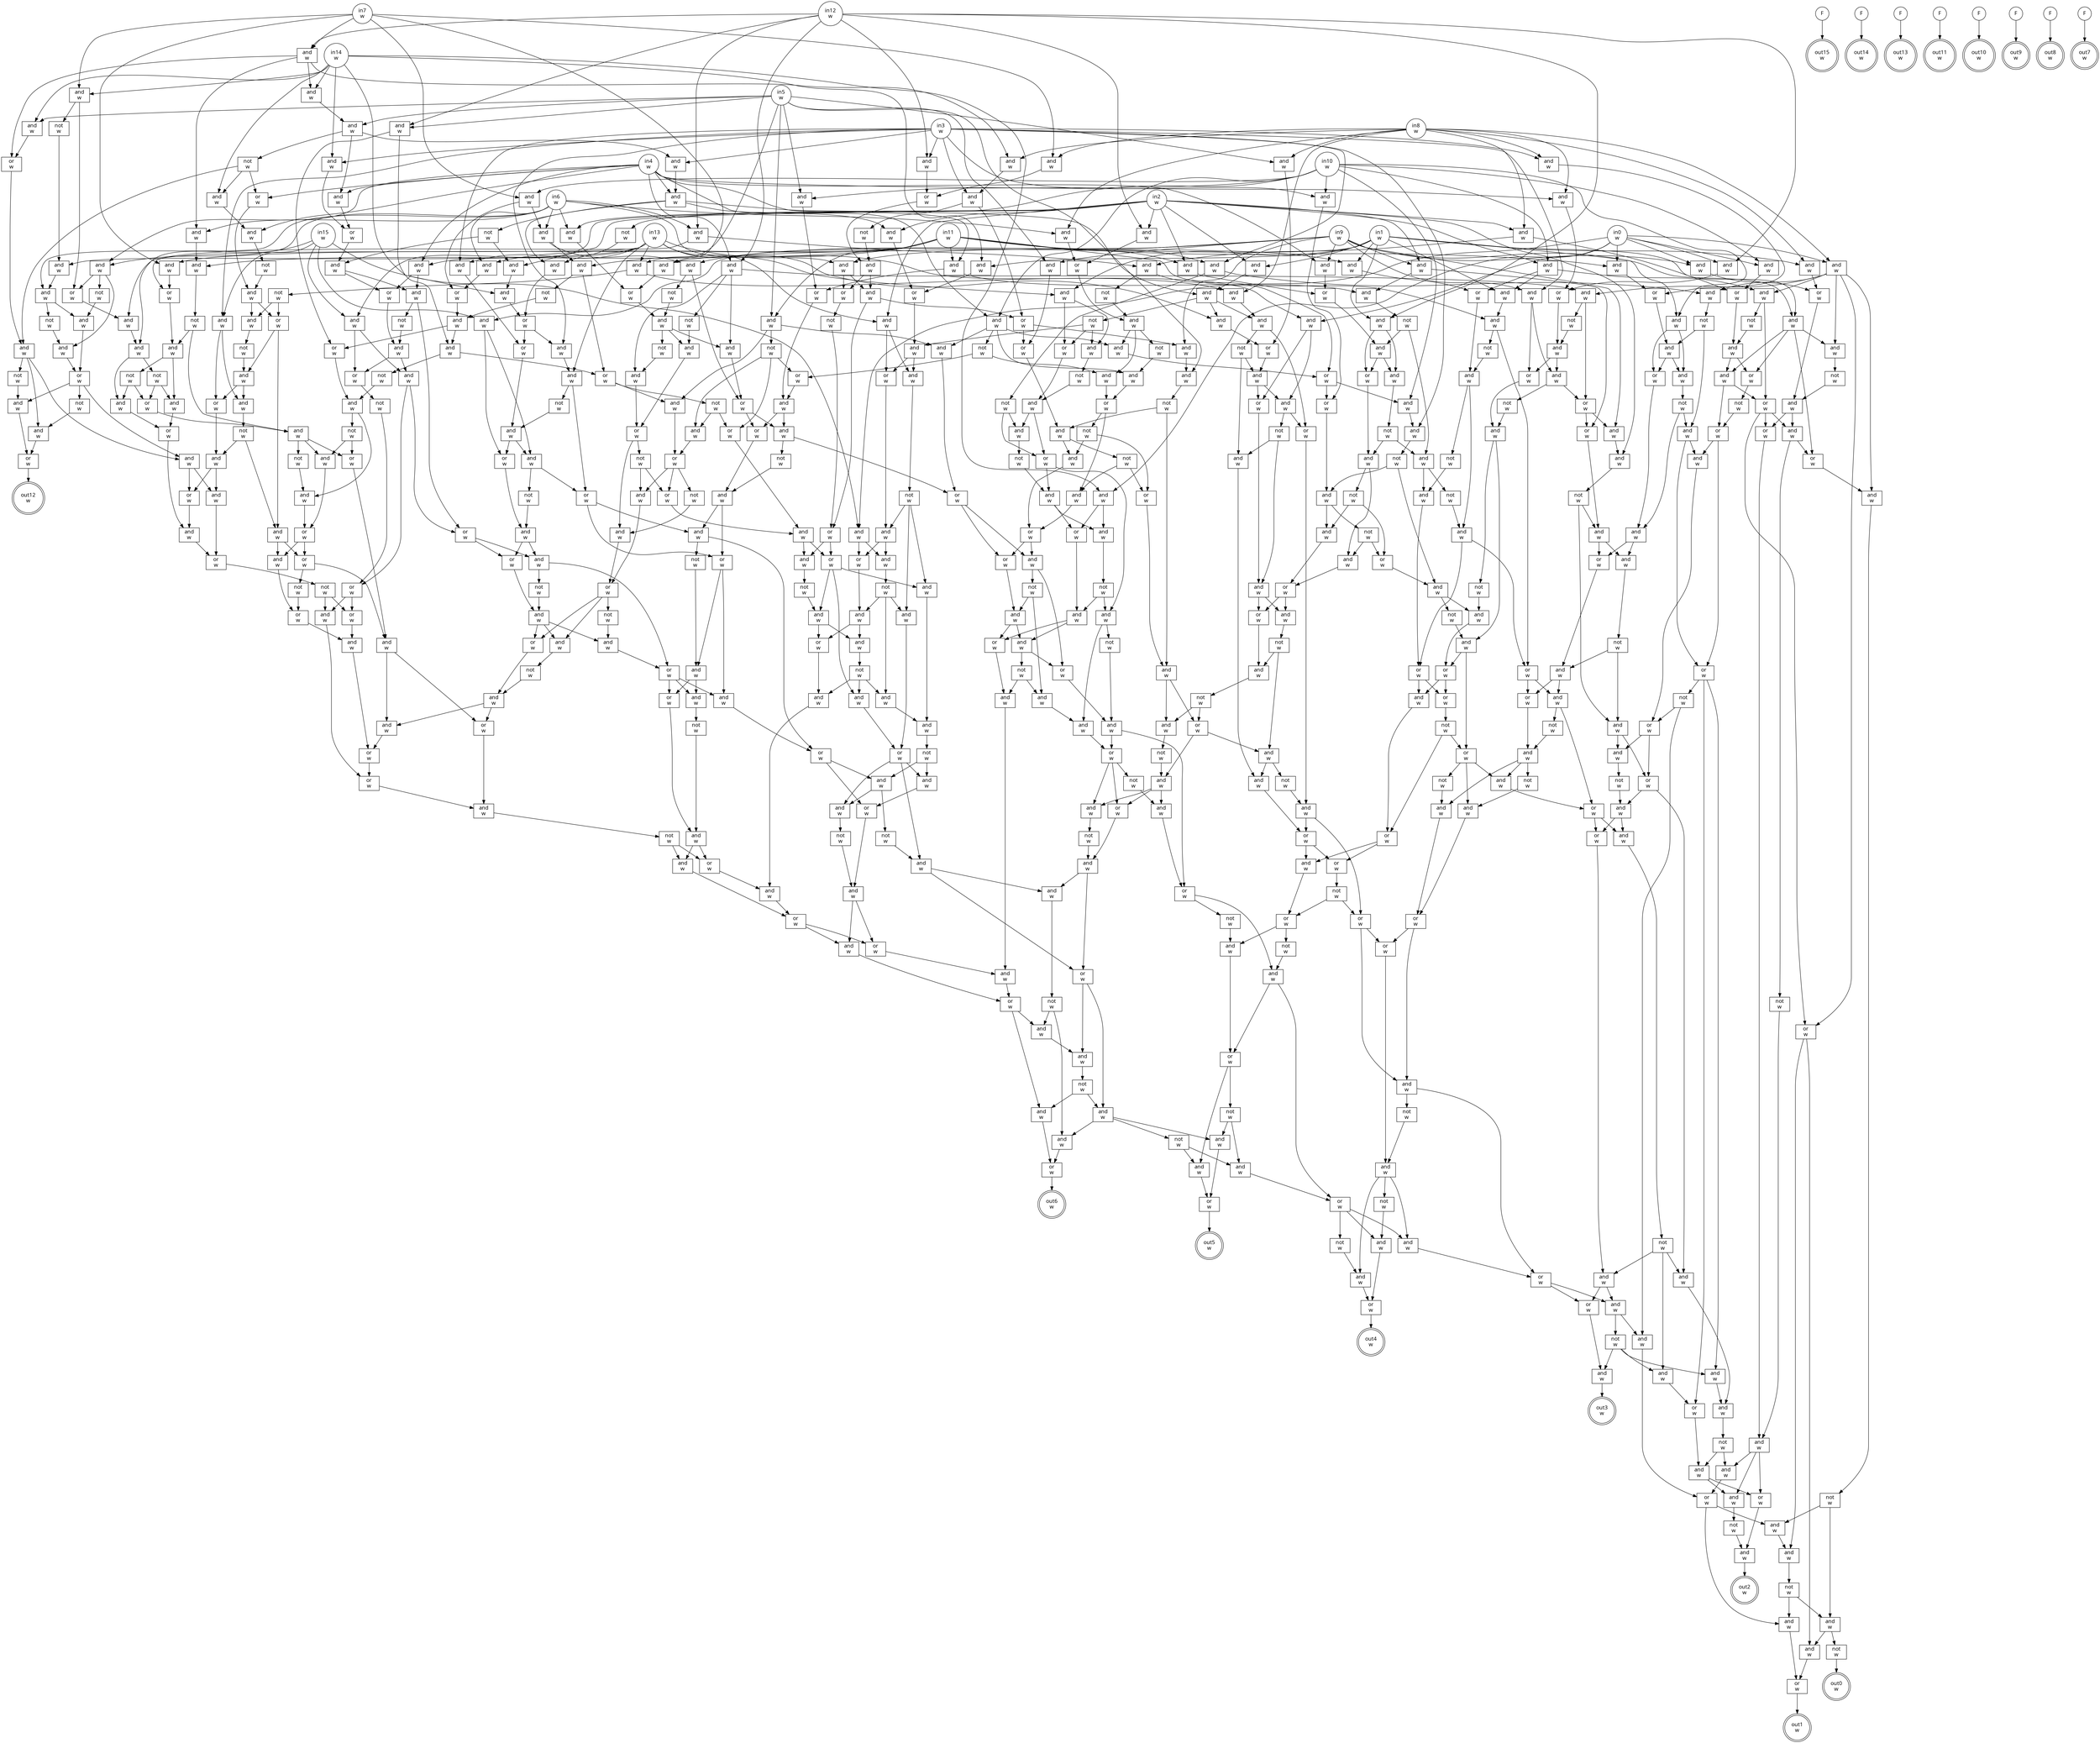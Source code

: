 digraph circuit{
	node [style = filled, fillcolor = white,shape=rect, fontname=geneva]
	g0 [label="in0\nw",shape=circle,fillcolor=white]
	g1 [label="in1\nw",shape=circle,fillcolor=white]
	g2 [label="in2\nw",shape=circle,fillcolor=white]
	g3 [label="in3\nw",shape=circle,fillcolor=white]
	g4 [label="in4\nw",shape=circle,fillcolor=white]
	g5 [label="in5\nw",shape=circle,fillcolor=white]
	g6 [label="in6\nw",shape=circle,fillcolor=white]
	g7 [label="in7\nw",shape=circle,fillcolor=white]
	g8 [label="in8\nw",shape=circle,fillcolor=white]
	g9 [label="in9\nw",shape=circle,fillcolor=white]
	g10 [label="in10\nw",shape=circle,fillcolor=white]
	g11 [label="in11\nw",shape=circle,fillcolor=white]
	g12 [label="in12\nw",shape=circle,fillcolor=white]
	g13 [label="in13\nw",shape=circle,fillcolor=white]
	g14 [label="in14\nw",shape=circle,fillcolor=white]
	g15 [label="in15\nw",shape=circle,fillcolor=white]
	g16 [label="F",shape=circle,fillcolor=white]
	g17 [label="F",shape=circle,fillcolor=white]
	g18 [label="F",shape=circle,fillcolor=white]
	g19 [label="F",shape=circle,fillcolor=white]
	g20 [label="F",shape=circle,fillcolor=white]
	g21 [label="F",shape=circle,fillcolor=white]
	g22 [label="F",shape=circle,fillcolor=white]
	g23 [label="F",shape=circle,fillcolor=white]
	g24 [label="and\nw",fillcolor=white]
	g25 [label="not\nw",fillcolor=white]
	g26 [label="and\nw",fillcolor=white]
	g27 [label="and\nw",fillcolor=white]
	g28 [label="and\nw",fillcolor=white]
	g29 [label="and\nw",fillcolor=white]
	g30 [label="and\nw",fillcolor=white]
	g31 [label="and\nw",fillcolor=white]
	g32 [label="and\nw",fillcolor=white]
	g33 [label="and\nw",fillcolor=white]
	g34 [label="and\nw",fillcolor=white]
	g35 [label="not\nw",fillcolor=white]
	g36 [label="and\nw",fillcolor=white]
	g37 [label="and\nw",fillcolor=white]
	g38 [label="not\nw",fillcolor=white]
	g39 [label="and\nw",fillcolor=white]
	g40 [label="not\nw",fillcolor=white]
	g41 [label="and\nw",fillcolor=white]
	g42 [label="or\nw",fillcolor=white]
	g43 [label="and\nw",fillcolor=white]
	g44 [label="and\nw",fillcolor=white]
	g45 [label="or\nw",fillcolor=white]
	g46 [label="and\nw",fillcolor=white]
	g47 [label="not\nw",fillcolor=white]
	g48 [label="and\nw",fillcolor=white]
	g49 [label="and\nw",fillcolor=white]
	g50 [label="and\nw",fillcolor=white]
	g51 [label="or\nw",fillcolor=white]
	g52 [label="and\nw",fillcolor=white]
	g53 [label="and\nw",fillcolor=white]
	g54 [label="not\nw",fillcolor=white]
	g55 [label="and\nw",fillcolor=white]
	g56 [label="not\nw",fillcolor=white]
	g57 [label="and\nw",fillcolor=white]
	g58 [label="not\nw",fillcolor=white]
	g59 [label="and\nw",fillcolor=white]
	g60 [label="and\nw",fillcolor=white]
	g61 [label="or\nw",fillcolor=white]
	g62 [label="and\nw",fillcolor=white]
	g63 [label="not\nw",fillcolor=white]
	g64 [label="and\nw",fillcolor=white]
	g65 [label="not\nw",fillcolor=white]
	g66 [label="and\nw",fillcolor=white]
	g67 [label="and\nw",fillcolor=white]
	g68 [label="or\nw",fillcolor=white]
	g69 [label="and\nw",fillcolor=white]
	g70 [label="not\nw",fillcolor=white]
	g71 [label="or\nw",fillcolor=white]
	g72 [label="and\nw",fillcolor=white]
	g73 [label="or\nw",fillcolor=white]
	g74 [label="not\nw",fillcolor=white]
	g75 [label="not\nw",fillcolor=white]
	g76 [label="or\nw",fillcolor=white]
	g77 [label="and\nw",fillcolor=white]
	g78 [label="not\nw",fillcolor=white]
	g79 [label="and\nw",fillcolor=white]
	g80 [label="and\nw",fillcolor=white]
	g81 [label="and\nw",fillcolor=white]
	g82 [label="and\nw",fillcolor=white]
	g83 [label="and\nw",fillcolor=white]
	g84 [label="not\nw",fillcolor=white]
	g85 [label="and\nw",fillcolor=white]
	g86 [label="and\nw",fillcolor=white]
	g87 [label="or\nw",fillcolor=white]
	g88 [label="and\nw",fillcolor=white]
	g89 [label="and\nw",fillcolor=white]
	g90 [label="and\nw",fillcolor=white]
	g91 [label="not\nw",fillcolor=white]
	g92 [label="or\nw",fillcolor=white]
	g93 [label="and\nw",fillcolor=white]
	g94 [label="or\nw",fillcolor=white]
	g95 [label="and\nw",fillcolor=white]
	g96 [label="not\nw",fillcolor=white]
	g97 [label="and\nw",fillcolor=white]
	g98 [label="or\nw",fillcolor=white]
	g99 [label="and\nw",fillcolor=white]
	g100 [label="or\nw",fillcolor=white]
	g101 [label="not\nw",fillcolor=white]
	g102 [label="and\nw",fillcolor=white]
	g103 [label="or\nw",fillcolor=white]
	g104 [label="and\nw",fillcolor=white]
	g105 [label="and\nw",fillcolor=white]
	g106 [label="not\nw",fillcolor=white]
	g107 [label="and\nw",fillcolor=white]
	g108 [label="or\nw",fillcolor=white]
	g109 [label="and\nw",fillcolor=white]
	g110 [label="and\nw",fillcolor=white]
	g111 [label="and\nw",fillcolor=white]
	g112 [label="or\nw",fillcolor=white]
	g113 [label="not\nw",fillcolor=white]
	g114 [label="and\nw",fillcolor=white]
	g115 [label="or\nw",fillcolor=white]
	g116 [label="and\nw",fillcolor=white]
	g117 [label="not\nw",fillcolor=white]
	g118 [label="or\nw",fillcolor=white]
	g119 [label="and\nw",fillcolor=white]
	g120 [label="and\nw",fillcolor=white]
	g121 [label="or\nw",fillcolor=white]
	g122 [label="not\nw",fillcolor=white]
	g123 [label="and\nw",fillcolor=white]
	g124 [label="or\nw",fillcolor=white]
	g125 [label="and\nw",fillcolor=white]
	g126 [label="and\nw",fillcolor=white]
	g127 [label="not\nw",fillcolor=white]
	g128 [label="or\nw",fillcolor=white]
	g129 [label="and\nw",fillcolor=white]
	g130 [label="and\nw",fillcolor=white]
	g131 [label="or\nw",fillcolor=white]
	g132 [label="not\nw",fillcolor=white]
	g133 [label="or\nw",fillcolor=white]
	g134 [label="and\nw",fillcolor=white]
	g135 [label="and\nw",fillcolor=white]
	g136 [label="and\nw",fillcolor=white]
	g137 [label="and\nw",fillcolor=white]
	g138 [label="and\nw",fillcolor=white]
	g139 [label="not\nw",fillcolor=white]
	g140 [label="or\nw",fillcolor=white]
	g141 [label="and\nw",fillcolor=white]
	g142 [label="or\nw",fillcolor=white]
	g143 [label="and\nw",fillcolor=white]
	g144 [label="not\nw",fillcolor=white]
	g145 [label="and\nw",fillcolor=white]
	g146 [label="and\nw",fillcolor=white]
	g147 [label="and\nw",fillcolor=white]
	g148 [label="and\nw",fillcolor=white]
	g149 [label="not\nw",fillcolor=white]
	g150 [label="and\nw",fillcolor=white]
	g151 [label="or\nw",fillcolor=white]
	g152 [label="and\nw",fillcolor=white]
	g153 [label="not\nw",fillcolor=white]
	g154 [label="and\nw",fillcolor=white]
	g155 [label="and\nw",fillcolor=white]
	g156 [label="or\nw",fillcolor=white]
	g157 [label="or\nw",fillcolor=white]
	g158 [label="and\nw",fillcolor=white]
	g159 [label="and\nw",fillcolor=white]
	g160 [label="not\nw",fillcolor=white]
	g161 [label="and\nw",fillcolor=white]
	g162 [label="not\nw",fillcolor=white]
	g163 [label="or\nw",fillcolor=white]
	g164 [label="not\nw",fillcolor=white]
	g165 [label="or\nw",fillcolor=white]
	g166 [label="or\nw",fillcolor=white]
	g167 [label="and\nw",fillcolor=white]
	g168 [label="not\nw",fillcolor=white]
	g169 [label="and\nw",fillcolor=white]
	g170 [label="and\nw",fillcolor=white]
	g171 [label="and\nw",fillcolor=white]
	g172 [label="or\nw",fillcolor=white]
	g173 [label="and\nw",fillcolor=white]
	g174 [label="and\nw",fillcolor=white]
	g175 [label="not\nw",fillcolor=white]
	g176 [label="or\nw",fillcolor=white]
	g177 [label="and\nw",fillcolor=white]
	g178 [label="and\nw",fillcolor=white]
	g179 [label="not\nw",fillcolor=white]
	g180 [label="and\nw",fillcolor=white]
	g181 [label="and\nw",fillcolor=white]
	g182 [label="and\nw",fillcolor=white]
	g183 [label="not\nw",fillcolor=white]
	g184 [label="and\nw",fillcolor=white]
	g185 [label="or\nw",fillcolor=white]
	g186 [label="and\nw",fillcolor=white]
	g187 [label="not\nw",fillcolor=white]
	g188 [label="and\nw",fillcolor=white]
	g189 [label="or\nw",fillcolor=white]
	g190 [label="or\nw",fillcolor=white]
	g191 [label="and\nw",fillcolor=white]
	g192 [label="and\nw",fillcolor=white]
	g193 [label="or\nw",fillcolor=white]
	g194 [label="and\nw",fillcolor=white]
	g195 [label="or\nw",fillcolor=white]
	g196 [label="not\nw",fillcolor=white]
	g197 [label="and\nw",fillcolor=white]
	g198 [label="and\nw",fillcolor=white]
	g199 [label="and\nw",fillcolor=white]
	g200 [label="and\nw",fillcolor=white]
	g201 [label="and\nw",fillcolor=white]
	g202 [label="and\nw",fillcolor=white]
	g203 [label="and\nw",fillcolor=white]
	g204 [label="and\nw",fillcolor=white]
	g205 [label="or\nw",fillcolor=white]
	g206 [label="or\nw",fillcolor=white]
	g207 [label="not\nw",fillcolor=white]
	g208 [label="or\nw",fillcolor=white]
	g209 [label="and\nw",fillcolor=white]
	g210 [label="or\nw",fillcolor=white]
	g211 [label="and\nw",fillcolor=white]
	g212 [label="and\nw",fillcolor=white]
	g213 [label="or\nw",fillcolor=white]
	g214 [label="and\nw",fillcolor=white]
	g215 [label="and\nw",fillcolor=white]
	g216 [label="not\nw",fillcolor=white]
	g217 [label="and\nw",fillcolor=white]
	g218 [label="and\nw",fillcolor=white]
	g219 [label="and\nw",fillcolor=white]
	g220 [label="or\nw",fillcolor=white]
	g221 [label="and\nw",fillcolor=white]
	g222 [label="and\nw",fillcolor=white]
	g223 [label="not\nw",fillcolor=white]
	g224 [label="or\nw",fillcolor=white]
	g225 [label="and\nw",fillcolor=white]
	g226 [label="not\nw",fillcolor=white]
	g227 [label="not\nw",fillcolor=white]
	g228 [label="and\nw",fillcolor=white]
	g229 [label="or\nw",fillcolor=white]
	g230 [label="and\nw",fillcolor=white]
	g231 [label="not\nw",fillcolor=white]
	g232 [label="and\nw",fillcolor=white]
	g233 [label="or\nw",fillcolor=white]
	g234 [label="and\nw",fillcolor=white]
	g235 [label="not\nw",fillcolor=white]
	g236 [label="or\nw",fillcolor=white]
	g237 [label="and\nw",fillcolor=white]
	g238 [label="or\nw",fillcolor=white]
	g239 [label="and\nw",fillcolor=white]
	g240 [label="and\nw",fillcolor=white]
	g241 [label="or\nw",fillcolor=white]
	g242 [label="and\nw",fillcolor=white]
	g243 [label="and\nw",fillcolor=white]
	g244 [label="not\nw",fillcolor=white]
	g245 [label="and\nw",fillcolor=white]
	g246 [label="and\nw",fillcolor=white]
	g247 [label="not\nw",fillcolor=white]
	g248 [label="and\nw",fillcolor=white]
	g249 [label="or\nw",fillcolor=white]
	g250 [label="and\nw",fillcolor=white]
	g251 [label="and\nw",fillcolor=white]
	g252 [label="not\nw",fillcolor=white]
	g253 [label="or\nw",fillcolor=white]
	g254 [label="and\nw",fillcolor=white]
	g255 [label="and\nw",fillcolor=white]
	g256 [label="or\nw",fillcolor=white]
	g257 [label="and\nw",fillcolor=white]
	g258 [label="and\nw",fillcolor=white]
	g259 [label="and\nw",fillcolor=white]
	g260 [label="or\nw",fillcolor=white]
	g261 [label="and\nw",fillcolor=white]
	g262 [label="not\nw",fillcolor=white]
	g263 [label="and\nw",fillcolor=white]
	g264 [label="not\nw",fillcolor=white]
	g265 [label="and\nw",fillcolor=white]
	g266 [label="and\nw",fillcolor=white]
	g267 [label="not\nw",fillcolor=white]
	g268 [label="and\nw",fillcolor=white]
	g269 [label="or\nw",fillcolor=white]
	g270 [label="and\nw",fillcolor=white]
	g271 [label="and\nw",fillcolor=white]
	g272 [label="and\nw",fillcolor=white]
	g273 [label="or\nw",fillcolor=white]
	g274 [label="or\nw",fillcolor=white]
	g275 [label="and\nw",fillcolor=white]
	g276 [label="not\nw",fillcolor=white]
	g277 [label="and\nw",fillcolor=white]
	g278 [label="not\nw",fillcolor=white]
	g279 [label="or\nw",fillcolor=white]
	g280 [label="and\nw",fillcolor=white]
	g281 [label="and\nw",fillcolor=white]
	g282 [label="not\nw",fillcolor=white]
	g283 [label="or\nw",fillcolor=white]
	g284 [label="and\nw",fillcolor=white]
	g285 [label="and\nw",fillcolor=white]
	g286 [label="or\nw",fillcolor=white]
	g287 [label="and\nw",fillcolor=white]
	g288 [label="or\nw",fillcolor=white]
	g289 [label="or\nw",fillcolor=white]
	g290 [label="and\nw",fillcolor=white]
	g291 [label="not\nw",fillcolor=white]
	g292 [label="and\nw",fillcolor=white]
	g293 [label="or\nw",fillcolor=white]
	g294 [label="and\nw",fillcolor=white]
	g295 [label="not\nw",fillcolor=white]
	g296 [label="and\nw",fillcolor=white]
	g297 [label="or\nw",fillcolor=white]
	g298 [label="and\nw",fillcolor=white]
	g299 [label="or\nw",fillcolor=white]
	g300 [label="or\nw",fillcolor=white]
	g301 [label="and\nw",fillcolor=white]
	g302 [label="not\nw",fillcolor=white]
	g303 [label="or\nw",fillcolor=white]
	g304 [label="and\nw",fillcolor=white]
	g305 [label="and\nw",fillcolor=white]
	g306 [label="or\nw",fillcolor=white]
	g307 [label="and\nw",fillcolor=white]
	g308 [label="not\nw",fillcolor=white]
	g309 [label="and\nw",fillcolor=white]
	g310 [label="or\nw",fillcolor=white]
	g311 [label="and\nw",fillcolor=white]
	g312 [label="not\nw",fillcolor=white]
	g313 [label="and\nw",fillcolor=white]
	g314 [label="and\nw",fillcolor=white]
	g315 [label="and\nw",fillcolor=white]
	g316 [label="not\nw",fillcolor=white]
	g317 [label="and\nw",fillcolor=white]
	g318 [label="not\nw",fillcolor=white]
	g319 [label="or\nw",fillcolor=white]
	g320 [label="and\nw",fillcolor=white]
	g321 [label="and\nw",fillcolor=white]
	g322 [label="not\nw",fillcolor=white]
	g323 [label="and\nw",fillcolor=white]
	g324 [label="or\nw",fillcolor=white]
	g325 [label="or\nw",fillcolor=white]
	g326 [label="and\nw",fillcolor=white]
	g327 [label="not\nw",fillcolor=white]
	g328 [label="and\nw",fillcolor=white]
	g329 [label="and\nw",fillcolor=white]
	g330 [label="not\nw",fillcolor=white]
	g331 [label="and\nw",fillcolor=white]
	g332 [label="or\nw",fillcolor=white]
	g333 [label="and\nw",fillcolor=white]
	g334 [label="and\nw",fillcolor=white]
	g335 [label="or\nw",fillcolor=white]
	g336 [label="not\nw",fillcolor=white]
	g337 [label="and\nw",fillcolor=white]
	g338 [label="or\nw",fillcolor=white]
	g339 [label="and\nw",fillcolor=white]
	g340 [label="and\nw",fillcolor=white]
	g341 [label="and\nw",fillcolor=white]
	g342 [label="and\nw",fillcolor=white]
	g343 [label="or\nw",fillcolor=white]
	g344 [label="and\nw",fillcolor=white]
	g345 [label="not\nw",fillcolor=white]
	g346 [label="and\nw",fillcolor=white]
	g347 [label="and\nw",fillcolor=white]
	g348 [label="not\nw",fillcolor=white]
	g349 [label="and\nw",fillcolor=white]
	g350 [label="or\nw",fillcolor=white]
	g351 [label="and\nw",fillcolor=white]
	g352 [label="and\nw",fillcolor=white]
	g353 [label="or\nw",fillcolor=white]
	g354 [label="and\nw",fillcolor=white]
	g355 [label="or\nw",fillcolor=white]
	g356 [label="and\nw",fillcolor=white]
	g357 [label="and\nw",fillcolor=white]
	g358 [label="not\nw",fillcolor=white]
	g359 [label="and\nw",fillcolor=white]
	g360 [label="and\nw",fillcolor=white]
	g361 [label="not\nw",fillcolor=white]
	g362 [label="not\nw",fillcolor=white]
	g363 [label="and\nw",fillcolor=white]
	g364 [label="and\nw",fillcolor=white]
	g365 [label="or\nw",fillcolor=white]
	g366 [label="and\nw",fillcolor=white]
	g367 [label="or\nw",fillcolor=white]
	g368 [label="and\nw",fillcolor=white]
	g369 [label="and\nw",fillcolor=white]
	g370 [label="or\nw",fillcolor=white]
	g371 [label="and\nw",fillcolor=white]
	g372 [label="not\nw",fillcolor=white]
	g373 [label="and\nw",fillcolor=white]
	g374 [label="and\nw",fillcolor=white]
	g375 [label="or\nw",fillcolor=white]
	g376 [label="not\nw",fillcolor=white]
	g377 [label="and\nw",fillcolor=white]
	g378 [label="or\nw",fillcolor=white]
	g379 [label="and\nw",fillcolor=white]
	g380 [label="and\nw",fillcolor=white]
	g381 [label="or\nw",fillcolor=white]
	g382 [label="and\nw",fillcolor=white]
	g383 [label="and\nw",fillcolor=white]
	g384 [label="not\nw",fillcolor=white]
	g385 [label="and\nw",fillcolor=white]
	g386 [label="or\nw",fillcolor=white]
	g387 [label="not\nw",fillcolor=white]
	g388 [label="and\nw",fillcolor=white]
	g389 [label="and\nw",fillcolor=white]
	g390 [label="or\nw",fillcolor=white]
	g391 [label="not\nw",fillcolor=white]
	g392 [label="and\nw",fillcolor=white]
	g393 [label="or\nw",fillcolor=white]
	g394 [label="and\nw",fillcolor=white]
	g395 [label="and\nw",fillcolor=white]
	g396 [label="not\nw",fillcolor=white]
	g397 [label="or\nw",fillcolor=white]
	g398 [label="and\nw",fillcolor=white]
	g399 [label="not\nw",fillcolor=white]
	g400 [label="or\nw",fillcolor=white]
	g401 [label="and\nw",fillcolor=white]
	g402 [label="and\nw",fillcolor=white]
	g403 [label="not\nw",fillcolor=white]
	g404 [label="and\nw",fillcolor=white]
	g405 [label="or\nw",fillcolor=white]
	g406 [label="and\nw",fillcolor=white]
	g407 [label="not\nw",fillcolor=white]
	g408 [label="and\nw",fillcolor=white]
	g409 [label="or\nw",fillcolor=white]
	g410 [label="and\nw",fillcolor=white]
	g411 [label="not\nw",fillcolor=white]
	g412 [label="and\nw",fillcolor=white]
	g413 [label="and\nw",fillcolor=white]
	g414 [label="not\nw",fillcolor=white]
	g415 [label="and\nw",fillcolor=white]
	g416 [label="or\nw",fillcolor=white]
	g417 [label="and\nw",fillcolor=white]
	g418 [label="not\nw",fillcolor=white]
	g419 [label="and\nw",fillcolor=white]
	g420 [label="and\nw",fillcolor=white]
	g421 [label="and\nw",fillcolor=white]
	g422 [label="or\nw",fillcolor=white]
	g423 [label="not\nw",fillcolor=white]
	g424 [label="and\nw",fillcolor=white]
	g425 [label="or\nw",fillcolor=white]
	g426 [label="not\nw",fillcolor=white]
	g427 [label="and\nw",fillcolor=white]
	g428 [label="or\nw",fillcolor=white]
	g429 [label="and\nw",fillcolor=white]
	g430 [label="and\nw",fillcolor=white]
	g431 [label="not\nw",fillcolor=white]
	g432 [label="and\nw",fillcolor=white]
	g433 [label="and\nw",fillcolor=white]
	g434 [label="or\nw",fillcolor=white]
	g435 [label="and\nw",fillcolor=white]
	g436 [label="and\nw",fillcolor=white]
	g437 [label="not\nw",fillcolor=white]
	g438 [label="or\nw",fillcolor=white]
	g439 [label="and\nw",fillcolor=white]
	g440 [label="not\nw",fillcolor=white]
	g441 [label="or\nw",fillcolor=white]
	g442 [label="and\nw",fillcolor=white]
	g443 [label="and\nw",fillcolor=white]
	g444 [label="not\nw",fillcolor=white]
	g445 [label="and\nw",fillcolor=white]
	g446 [label="or\nw",fillcolor=white]
	g447 [label="or\nw",fillcolor=white]
	g448 [label="not\nw",fillcolor=white]
	g449 [label="or\nw",fillcolor=white]
	g450 [label="not\nw",fillcolor=white]
	g451 [label="and\nw",fillcolor=white]
	g452 [label="or\nw",fillcolor=white]
	g453 [label="or\nw",fillcolor=white]
	g454 [label="not\nw",fillcolor=white]
	g455 [label="or\nw",fillcolor=white]
	g456 [label="and\nw",fillcolor=white]
	g457 [label="or\nw",fillcolor=white]
	g458 [label="and\nw",fillcolor=white]
	g459 [label="not\nw",fillcolor=white]
	g460 [label="and\nw",fillcolor=white]
	g461 [label="or\nw",fillcolor=white]
	g462 [label="and\nw",fillcolor=white]
	g463 [label="not\nw",fillcolor=white]
	g464 [label="and\nw",fillcolor=white]
	g465 [label="or\nw",fillcolor=white]
	g466 [label="and\nw",fillcolor=white]
	g467 [label="or\nw",fillcolor=white]
	g468 [label="not\nw",fillcolor=white]
	g469 [label="and\nw",fillcolor=white]
	g470 [label="not\nw",fillcolor=white]
	g471 [label="and\nw",fillcolor=white]
	g472 [label="not\nw",fillcolor=white]
	g473 [label="and\nw",fillcolor=white]
	g474 [label="not\nw",fillcolor=white]
	g475 [label="and\nw",fillcolor=white]
	g476 [label="or\nw",fillcolor=white]
	g477 [label="and\nw",fillcolor=white]
	g478 [label="and\nw",fillcolor=white]
	g479 [label="not\nw",fillcolor=white]
	g480 [label="and\nw",fillcolor=white]
	g481 [label="or\nw",fillcolor=white]
	g482 [label="and\nw",fillcolor=white]
	g483 [label="and\nw",fillcolor=white]
	g484 [label="not\nw",fillcolor=white]
	g485 [label="and\nw",fillcolor=white]
	g486 [label="or\nw",fillcolor=white]
	g487 [label="and\nw",fillcolor=white]
	g488 [label="and\nw",fillcolor=white]
	g489 [label="not\nw",fillcolor=white]
	g490 [label="or\nw",fillcolor=white]
	g491 [label="and\nw",fillcolor=white]
	g492 [label="and\nw",fillcolor=white]
	g493 [label="and\nw",fillcolor=white]
	g494 [label="or\nw",fillcolor=white]
	g495 [label="not\nw",fillcolor=white]
	g496 [label="and\nw",fillcolor=white]
	g497 [label="or\nw",fillcolor=white]
	g498 [label="or\nw",fillcolor=white]
	g499 [label="and\nw",fillcolor=white]
	g500 [label="not\nw",fillcolor=white]
	g501 [label="and\nw",fillcolor=white]
	g502 [label="and\nw",fillcolor=white]
	g503 [label="and\nw",fillcolor=white]
	g504 [label="or\nw",fillcolor=white]
	g505 [label="not\nw",fillcolor=white]
	g506 [label="and\nw",fillcolor=white]
	g507 [label="or\nw",fillcolor=white]
	g508 [label="and\nw",fillcolor=white]
	g509 [label="or\nw",fillcolor=white]
	g510 [label="and\nw",fillcolor=white]
	g511 [label="or\nw",fillcolor=white]
	g512 [label="not\nw",fillcolor=white]
	g513 [label="and\nw",fillcolor=white]
	g514 [label="or\nw",fillcolor=white]
	g515 [label="or\nw",fillcolor=white]
	g516 [label="not\nw",fillcolor=white]
	g517 [label="and\nw",fillcolor=white]
	g518 [label="or\nw",fillcolor=white]
	g519 [label="or\nw",fillcolor=white]
	g520 [label="and\nw",fillcolor=white]
	g521 [label="not\nw",fillcolor=white]
	g522 [label="and\nw",fillcolor=white]
	g523 [label="and\nw",fillcolor=white]
	g524 [label="not\nw",fillcolor=white]
	g525 [label="and\nw",fillcolor=white]
	g526 [label="or\nw",fillcolor=white]
	g527 [label="and\nw",fillcolor=white]
	g528 [label="or\nw",fillcolor=white]
	g529 [label="and\nw",fillcolor=white]
	g530 [label="and\nw",fillcolor=white]
	g531 [label="not\nw",fillcolor=white]
	g532 [label="and\nw",fillcolor=white]
	g533 [label="and\nw",fillcolor=white]
	g534 [label="and\nw",fillcolor=white]
	g535 [label="not\nw",fillcolor=white]
	g536 [label="and\nw",fillcolor=white]
	g537 [label="or\nw",fillcolor=white]
	g538 [label="and\nw",fillcolor=white]
	g539 [label="or\nw",fillcolor=white]
	g540 [label="or\nw",fillcolor=white]
	g541 [label="and\nw",fillcolor=white]
	g542 [label="or\nw",fillcolor=white]
	g543 [label="and\nw",fillcolor=white]
	g544 [label="and\nw",fillcolor=white]
	g545 [label="or\nw",fillcolor=white]
	g546 [label="and\nw",fillcolor=white]
	g547 [label="not\nw",fillcolor=white]
	g548 [label="not\nw",fillcolor=white]
	g549 [label="or\nw",fillcolor=white]
	g550 [label="and\nw",fillcolor=white]
	g551 [label="or\nw",fillcolor=white]
	g552 [label="and\nw",fillcolor=white]
	g553 [label="not\nw",fillcolor=white]
	g554 [label="and\nw",fillcolor=white]
	g555 [label="and\nw",fillcolor=white]
	g556 [label="or\nw",fillcolor=white]
	g557 [label="and\nw",fillcolor=white]
	g558 [label="and\nw",fillcolor=white]
	g559 [label="not\nw",fillcolor=white]
	g560 [label="and\nw",fillcolor=white]
	g561 [label="and\nw",fillcolor=white]
	g562 [label="not\nw",fillcolor=white]
	g563 [label="and\nw",fillcolor=white]
	g564 [label="or\nw",fillcolor=white]
	g565 [label="out0\nw",shape=doublecircle,fillcolor=white]
	g566 [label="out1\nw",shape=doublecircle,fillcolor=white]
	g567 [label="out2\nw",shape=doublecircle,fillcolor=white]
	g568 [label="out3\nw",shape=doublecircle,fillcolor=white]
	g569 [label="out4\nw",shape=doublecircle,fillcolor=white]
	g570 [label="out5\nw",shape=doublecircle,fillcolor=white]
	g571 [label="out6\nw",shape=doublecircle,fillcolor=white]
	g572 [label="out7\nw",shape=doublecircle,fillcolor=white]
	g573 [label="out8\nw",shape=doublecircle,fillcolor=white]
	g574 [label="out9\nw",shape=doublecircle,fillcolor=white]
	g575 [label="out10\nw",shape=doublecircle,fillcolor=white]
	g576 [label="out11\nw",shape=doublecircle,fillcolor=white]
	g577 [label="out12\nw",shape=doublecircle,fillcolor=white]
	g578 [label="out13\nw",shape=doublecircle,fillcolor=white]
	g579 [label="out14\nw",shape=doublecircle,fillcolor=white]
	g580 [label="out15\nw",shape=doublecircle,fillcolor=white]
	edge [fontname=Geneva,fontcolor=forestgreen]
	g0->g342
	g0->g369
	g0->g388
	g0->g427
	g0->g429
	g0->g475
	g0->g508
	g0->g541
	g1->g255
	g1->g257
	g1->g271
	g1->g305
	g1->g314
	g1->g328
	g1->g331
	g1->g339
	g1->g340
	g1->g341
	g2->g199
	g2->g200
	g2->g201
	g2->g203
	g2->g212
	g2->g214
	g2->g240
	g2->g242
	g2->g246
	g2->g247
	g2->g257
	g2->g436
	g3->g147
	g3->g150
	g3->g152
	g3->g170
	g3->g171
	g3->g178
	g3->g180
	g3->g181
	g3->g197
	g3->g198
	g3->g222
	g3->g250
	g4->g85
	g4->g109
	g4->g123
	g4->g125
	g4->g135
	g4->g136
	g4->g137
	g4->g138
	g4->g140
	g4->g146
	g4->g148
	g5->g57
	g5->g60
	g5->g64
	g5->g66
	g5->g79
	g5->g80
	g5->g81
	g5->g82
	g5->g159
	g6->g34
	g6->g36
	g6->g41
	g6->g44
	g6->g48
	g6->g49
	g6->g50
	g6->g52
	g6->g89
	g7->g24
	g7->g27
	g7->g30
	g7->g31
	g7->g32
	g7->g33
	g8->g29
	g8->g32
	g8->g49
	g8->g81
	g8->g83
	g8->g146
	g8->g198
	g8->g214
	g8->g341
	g8->g429
	g9->g31
	g9->g39
	g9->g48
	g9->g80
	g9->g137
	g9->g158
	g9->g197
	g9->g242
	g9->g340
	g9->g435
	g9->g541
	g10->g30
	g10->g44
	g10->g79
	g10->g125
	g10->g180
	g10->g221
	g10->g246
	g10->g339
	g10->g508
	g11->g33
	g11->g37
	g11->g41
	g11->g53
	g11->g64
	g11->g123
	g11->g178
	g11->g240
	g11->g329
	g11->g331
	g11->g475
	g12->g27
	g12->g50
	g12->g66
	g12->g109
	g12->g150
	g12->g212
	g12->g314
	g12->g427
	g13->g26
	g13->g82
	g13->g88
	g13->g135
	g13->g170
	g13->g199
	g13->g251
	g13->g259
	g13->g305
	g13->g388
	g14->g24
	g14->g28
	g14->g59
	g14->g60
	g14->g171
	g14->g202
	g14->g255
	g14->g369
	g15->g85
	g15->g181
	g15->g203
	g15->g271
	g15->g342
	g16->g580
	g17->g579
	g18->g578
	g19->g576
	g20->g575
	g21->g574
	g22->g573
	g23->g572
	g24->g25
	g24->g87
	g25->g26
	g26->g34
	g27->g28
	g27->g29
	g27->g52
	g27->g61
	g28->g57
	g29->g152
	g30->g36
	g30->g42
	g31->g45
	g32->g151
	g33->g51
	g34->g35
	g34->g102
	g35->g86
	g36->g37
	g36->g39
	g37->g38
	g37->g68
	g38->g43
	g39->g40
	g39->g112
	g40->g46
	g41->g42
	g42->g43
	g43->g67
	g43->g76
	g44->g45
	g45->g46
	g46->g47
	g46->g111
	g46->g114
	g47->g110
	g48->g155
	g48->g163
	g49->g213
	g50->g51
	g50->g215
	g51->g55
	g52->g53
	g53->g54
	g54->g55
	g54->g93
	g55->g56
	g55->g99
	g56->g90
	g56->g92
	g57->g58
	g57->g136
	g57->g147
	g58->g59
	g58->g62
	g58->g140
	g59->g138
	g60->g61
	g61->g62
	g62->g63
	g62->g105
	g62->g107
	g63->g104
	g64->g65
	g64->g69
	g64->g126
	g65->g71
	g65->g72
	g65->g128
	g66->g67
	g66->g76
	g67->g68
	g67->g75
	g68->g69
	g68->g70
	g69->g73
	g70->g71
	g70->g72
	g71->g119
	g72->g73
	g73->g74
	g73->g118
	g73->g120
	g74->g116
	g75->g77
	g76->g77
	g77->g78
	g77->g97
	g78->g94
	g78->g95
	g79->g124
	g80->g157
	g81->g260
	g82->g83
	g82->g84
	g83->g261
	g84->g142
	g84->g143
	g85->g86
	g85->g87
	g85->g101
	g86->g103
	g87->g88
	g88->g89
	g89->g90
	g89->g91
	g90->g100
	g91->g92
	g91->g99
	g92->g93
	g93->g94
	g93->g95
	g93->g96
	g94->g186
	g95->g98
	g96->g97
	g97->g98
	g98->g185
	g98->g188
	g99->g100
	g100->g194
	g101->g102
	g102->g103
	g103->g104
	g103->g105
	g103->g106
	g104->g108
	g105->g192
	g105->g193
	g106->g107
	g107->g108
	g108->g577
	g109->g110
	g109->g111
	g109->g113
	g109->g430
	g110->g115
	g111->g112
	g112->g130
	g112->g133
	g113->g114
	g114->g115
	g115->g116
	g115->g117
	g116->g121
	g117->g118
	g117->g120
	g118->g119
	g119->g166
	g119->g167
	g120->g121
	g121->g122
	g121->g293
	g121->g294
	g122->g285
	g123->g124
	g123->g243
	g124->g129
	g125->g126
	g125->g127
	g125->g219
	g125->g228
	g126->g131
	g127->g128
	g127->g218
	g128->g129
	g129->g130
	g129->g133
	g130->g131
	g130->g132
	g131->g234
	g131->g236
	g132->g134
	g133->g134
	g134->g274
	g134->g275
	g135->g174
	g135->g176
	g136->g172
	g137->g241
	g138->g139
	g139->g141
	g140->g141
	g141->g142
	g141->g143
	g142->g145
	g142->g184
	g143->g144
	g144->g145
	g145->g182
	g145->g190
	g146->g428
	g147->g148
	g148->g149
	g148->g200
	g148->g248
	g148->g258
	g149->g173
	g149->g201
	g150->g151
	g151->g154
	g152->g153
	g152->g156
	g153->g154
	g154->g155
	g154->g163
	g155->g156
	g155->g165
	g156->g157
	g156->g158
	g157->g161
	g158->g159
	g159->g160
	g160->g161
	g160->g239
	g161->g162
	g161->g232
	g162->g230
	g162->g238
	g163->g164
	g164->g165
	g165->g166
	g165->g167
	g166->g169
	g166->g268
	g166->g349
	g167->g168
	g168->g169
	g169->g347
	g169->g350
	g170->g253
	g171->g172
	g172->g173
	g173->g174
	g173->g176
	g174->g175
	g174->g205
	g175->g177
	g176->g177
	g177->g204
	g177->g206
	g178->g179
	g178->g469
	g179->g310
	g179->g311
	g180->g224
	g181->g182
	g181->g190
	g182->g183
	g183->g184
	g183->g191
	g184->g185
	g184->g188
	g185->g186
	g185->g187
	g186->g297
	g186->g298
	g187->g189
	g188->g189
	g189->g211
	g190->g191
	g191->g192
	g191->g193
	g192->g195
	g193->g194
	g194->g195
	g195->g196
	g196->g209
	g196->g210
	g197->g433
	g197->g441
	g198->g476
	g199->g266
	g199->g269
	g200->g256
	g201->g202
	g202->g249
	g203->g204
	g203->g206
	g204->g205
	g204->g208
	g205->g281
	g205->g283
	g206->g207
	g207->g208
	g208->g209
	g208->g210
	g209->g300
	g210->g211
	g211->g299
	g212->g213
	g213->g217
	g214->g215
	g214->g509
	g215->g216
	g215->g220
	g216->g217
	g217->g218
	g217->g219
	g217->g227
	g218->g229
	g219->g220
	g220->g221
	g220->g224
	g221->g222
	g222->g223
	g223->g225
	g223->g326
	g224->g225
	g225->g226
	g225->g323
	g226->g321
	g226->g325
	g227->g228
	g228->g229
	g229->g230
	g229->g231
	g230->g233
	g231->g232
	g231->g238
	g232->g233
	g233->g234
	g233->g236
	g234->g235
	g234->g375
	g235->g237
	g235->g377
	g236->g237
	g237->g374
	g237->g378
	g238->g239
	g239->g400
	g239->g406
	g240->g241
	g241->g245
	g242->g243
	g242->g438
	g243->g244
	g244->g245
	g244->g317
	g245->g315
	g245->g319
	g246->g328
	g246->g332
	g246->g471
	g247->g248
	g248->g249
	g249->g250
	g249->g253
	g250->g251
	g251->g252
	g251->g273
	g252->g254
	g253->g254
	g254->g272
	g254->g279
	g255->g256
	g256->g265
	g257->g258
	g258->g259
	g258->g261
	g258->g264
	g259->g260
	g260->g263
	g261->g262
	g261->g390
	g262->g263
	g262->g392
	g263->g389
	g263->g393
	g264->g265
	g264->g306
	g264->g307
	g265->g266
	g265->g269
	g266->g267
	g267->g268
	g267->g270
	g267->g354
	g268->g357
	g269->g270
	g270->g343
	g270->g344
	g271->g272
	g271->g279
	g272->g273
	g272->g278
	g273->g274
	g273->g275
	g274->g277
	g274->g287
	g275->g276
	g275->g288
	g276->g277
	g277->g289
	g277->g290
	g278->g280
	g279->g280
	g280->g281
	g280->g283
	g281->g282
	g281->g286
	g282->g284
	g283->g284
	g284->g285
	g284->g293
	g284->g294
	g285->g286
	g286->g287
	g286->g289
	g286->g290
	g287->g288
	g288->g359
	g288->g365
	g289->g292
	g290->g291
	g291->g292
	g292->g303
	g292->g304
	g293->g296
	g294->g295
	g295->g296
	g296->g297
	g296->g298
	g297->g301
	g298->g299
	g299->g300
	g300->g301
	g301->g302
	g302->g303
	g302->g304
	g303->g352
	g304->g353
	g305->g306
	g305->g307
	g306->g309
	g307->g308
	g308->g309
	g309->g310
	g309->g311
	g310->g313
	g310->g382
	g311->g312
	g312->g313
	g313->g370
	g313->g371
	g314->g315
	g314->g319
	g315->g316
	g316->g317
	g316->g320
	g317->g318
	g317->g337
	g318->g334
	g319->g320
	g320->g321
	g320->g322
	g321->g324
	g322->g323
	g322->g325
	g323->g324
	g324->g395
	g324->g397
	g325->g326
	g326->g327
	g326->g445
	g327->g443
	g328->g329
	g329->g330
	g329->g335
	g330->g333
	g331->g332
	g332->g333
	g333->g334
	g333->g336
	g334->g335
	g334->g338
	g335->g488
	g335->g490
	g336->g337
	g337->g338
	g338->g447
	g338->g451
	g339->g478
	g339->g481
	g340->g473
	g340->g511
	g340->g513
	g340->g545
	g341->g542
	g342->g343
	g342->g344
	g343->g346
	g344->g345
	g345->g346
	g345->g354
	g345->g356
	g346->g347
	g346->g350
	g347->g348
	g348->g349
	g348->g351
	g348->g356
	g349->g355
	g350->g351
	g351->g352
	g352->g353
	g353->g367
	g353->g368
	g354->g355
	g355->g360
	g355->g363
	g355->g364
	g356->g357
	g357->g358
	g358->g359
	g358->g364
	g359->g360
	g359->g362
	g360->g361
	g361->g366
	g362->g363
	g363->g413
	g363->g416
	g364->g365
	g365->g366
	g366->g367
	g366->g368
	g367->g380
	g368->g381
	g369->g370
	g369->g371
	g370->g373
	g371->g372
	g372->g373
	g372->g382
	g373->g374
	g373->g378
	g374->g375
	g374->g376
	g375->g385
	g376->g377
	g376->g379
	g377->g383
	g378->g379
	g379->g380
	g380->g381
	g381->g415
	g381->g419
	g382->g383
	g382->g384
	g383->g386
	g384->g385
	g385->g386
	g385->g425
	g386->g387
	g386->g409
	g386->g410
	g387->g424
	g388->g389
	g388->g393
	g389->g390
	g389->g391
	g390->g404
	g391->g392
	g391->g394
	g392->g402
	g393->g394
	g394->g395
	g394->g397
	g395->g396
	g396->g398
	g396->g401
	g397->g398
	g398->g399
	g399->g400
	g399->g406
	g400->g401
	g400->g408
	g401->g402
	g401->g403
	g402->g405
	g403->g404
	g404->g405
	g404->g455
	g405->g453
	g405->g456
	g406->g407
	g407->g408
	g408->g409
	g408->g410
	g408->g424
	g409->g412
	g410->g411
	g411->g412
	g412->g413
	g412->g416
	g413->g414
	g414->g415
	g414->g421
	g415->g417
	g416->g417
	g416->g420
	g417->g418
	g418->g419
	g418->g420
	g419->g422
	g420->g421
	g420->g423
	g420->g464
	g421->g422
	g422->g571
	g423->g462
	g423->g466
	g424->g425
	g425->g426
	g425->g460
	g426->g458
	g427->g428
	g428->g432
	g429->g430
	g429->g469
	g429->g471
	g429->g473
	g429->g540
	g429->g546
	g430->g431
	g430->g434
	g431->g432
	g432->g433
	g432->g441
	g433->g434
	g433->g440
	g434->g435
	g434->g438
	g435->g436
	g436->g437
	g437->g439
	g437->g485
	g438->g439
	g439->g483
	g439->g486
	g440->g442
	g441->g442
	g442->g443
	g442->g444
	g443->g446
	g443->g449
	g444->g445
	g445->g446
	g446->g447
	g446->g451
	g447->g448
	g448->g449
	g448->g452
	g449->g450
	g449->g493
	g449->g496
	g450->g492
	g451->g452
	g452->g453
	g452->g456
	g453->g454
	g454->g455
	g454->g457
	g455->g498
	g455->g499
	g456->g457
	g457->g458
	g457->g459
	g458->g461
	g459->g460
	g460->g461
	g460->g467
	g461->g462
	g461->g463
	g462->g465
	g463->g464
	g463->g466
	g464->g465
	g465->g570
	g466->g467
	g467->g468
	g467->g503
	g467->g506
	g468->g502
	g469->g470
	g470->g477
	g470->g480
	g471->g472
	g471->g539
	g472->g510
	g473->g474
	g474->g543
	g475->g476
	g476->g477
	g477->g478
	g477->g481
	g478->g479
	g479->g480
	g479->g482
	g480->g515
	g480->g517
	g481->g482
	g482->g483
	g482->g486
	g483->g484
	g484->g485
	g484->g487
	g485->g519
	g485->g520
	g486->g487
	g487->g488
	g487->g490
	g488->g489
	g488->g494
	g489->g491
	g490->g491
	g491->g492
	g491->g493
	g491->g495
	g492->g497
	g493->g494
	g494->g523
	g494->g526
	g495->g496
	g496->g497
	g497->g498
	g497->g499
	g498->g501
	g499->g500
	g499->g504
	g500->g501
	g501->g502
	g501->g503
	g501->g505
	g502->g507
	g503->g504
	g504->g528
	g504->g529
	g505->g506
	g506->g507
	g507->g569
	g508->g509
	g509->g510
	g510->g511
	g510->g513
	g511->g512
	g512->g514
	g513->g514
	g513->g539
	g514->g515
	g514->g517
	g515->g516
	g515->g533
	g515->g537
	g516->g518
	g516->g530
	g517->g518
	g518->g519
	g518->g520
	g519->g522
	g519->g525
	g520->g521
	g521->g522
	g522->g523
	g522->g526
	g523->g524
	g524->g525
	g524->g527
	g524->g536
	g525->g534
	g526->g527
	g527->g528
	g527->g529
	g528->g532
	g529->g530
	g529->g531
	g530->g556
	g531->g532
	g531->g533
	g531->g536
	g532->g568
	g533->g534
	g534->g535
	g535->g538
	g535->g555
	g536->g537
	g537->g538
	g538->g551
	g538->g552
	g539->g540
	g539->g544
	g539->g549
	g540->g558
	g540->g561
	g541->g542
	g542->g543
	g543->g544
	g543->g549
	g544->g545
	g544->g548
	g545->g546
	g546->g547
	g547->g557
	g547->g560
	g548->g550
	g549->g550
	g550->g551
	g550->g552
	g550->g555
	g551->g554
	g552->g553
	g553->g554
	g554->g567
	g555->g556
	g556->g557
	g556->g563
	g557->g558
	g558->g559
	g559->g560
	g559->g563
	g560->g561
	g560->g562
	g561->g564
	g562->g565
	g563->g564
	g564->g566
}